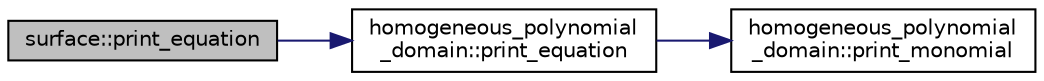 digraph "surface::print_equation"
{
  edge [fontname="Helvetica",fontsize="10",labelfontname="Helvetica",labelfontsize="10"];
  node [fontname="Helvetica",fontsize="10",shape=record];
  rankdir="LR";
  Node4749 [label="surface::print_equation",height=0.2,width=0.4,color="black", fillcolor="grey75", style="filled", fontcolor="black"];
  Node4749 -> Node4750 [color="midnightblue",fontsize="10",style="solid",fontname="Helvetica"];
  Node4750 [label="homogeneous_polynomial\l_domain::print_equation",height=0.2,width=0.4,color="black", fillcolor="white", style="filled",URL="$d2/da7/classhomogeneous__polynomial__domain.html#a39fe7da58a442801d7c8be1121a57bfe"];
  Node4750 -> Node4751 [color="midnightblue",fontsize="10",style="solid",fontname="Helvetica"];
  Node4751 [label="homogeneous_polynomial\l_domain::print_monomial",height=0.2,width=0.4,color="black", fillcolor="white", style="filled",URL="$d2/da7/classhomogeneous__polynomial__domain.html#aba45b13898b259a147e45bf92a622fd8"];
}
